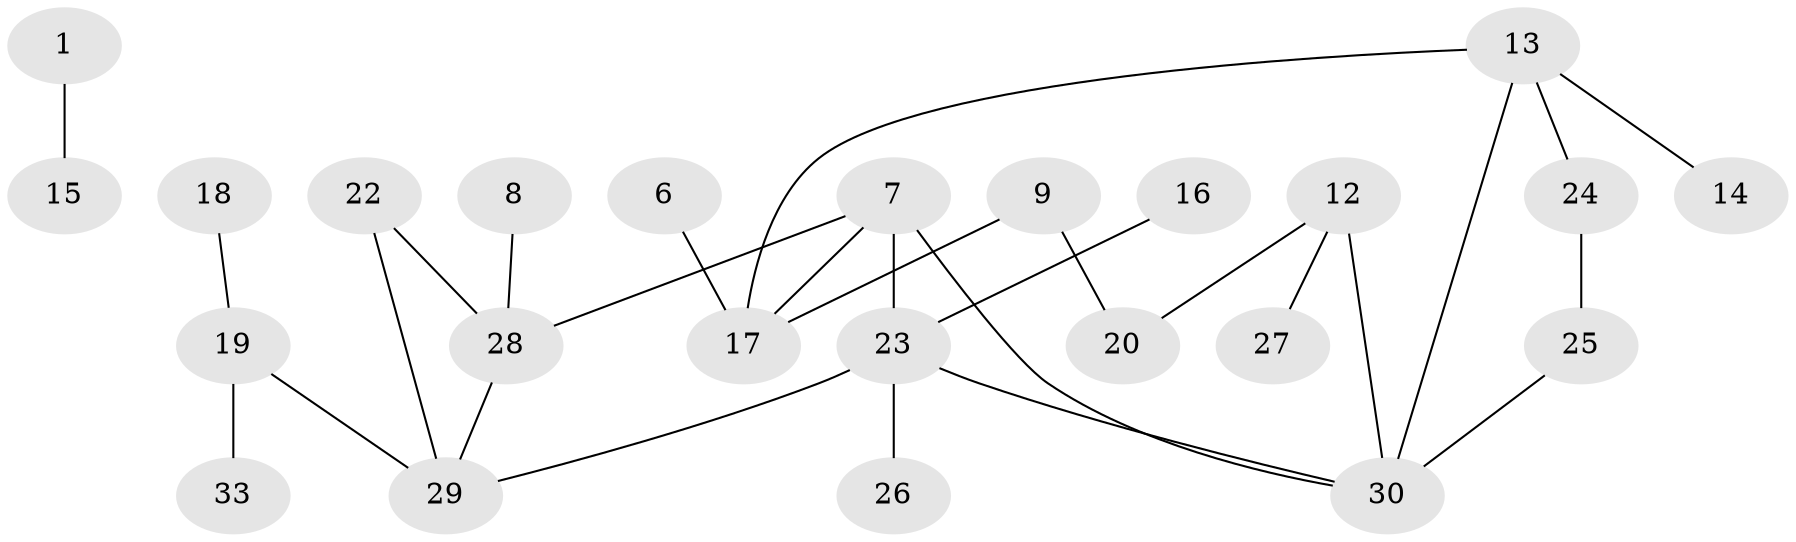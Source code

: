 // original degree distribution, {1: 0.3283582089552239, 2: 0.2835820895522388, 4: 0.05970149253731343, 5: 0.029850746268656716, 3: 0.1791044776119403, 0: 0.11940298507462686}
// Generated by graph-tools (version 1.1) at 2025/25/03/09/25 03:25:15]
// undirected, 24 vertices, 28 edges
graph export_dot {
graph [start="1"]
  node [color=gray90,style=filled];
  1;
  6;
  7;
  8;
  9;
  12;
  13;
  14;
  15;
  16;
  17;
  18;
  19;
  20;
  22;
  23;
  24;
  25;
  26;
  27;
  28;
  29;
  30;
  33;
  1 -- 15 [weight=1.0];
  6 -- 17 [weight=1.0];
  7 -- 17 [weight=1.0];
  7 -- 23 [weight=1.0];
  7 -- 28 [weight=1.0];
  7 -- 30 [weight=1.0];
  8 -- 28 [weight=1.0];
  9 -- 17 [weight=1.0];
  9 -- 20 [weight=1.0];
  12 -- 20 [weight=1.0];
  12 -- 27 [weight=1.0];
  12 -- 30 [weight=1.0];
  13 -- 14 [weight=1.0];
  13 -- 17 [weight=1.0];
  13 -- 24 [weight=1.0];
  13 -- 30 [weight=1.0];
  16 -- 23 [weight=1.0];
  18 -- 19 [weight=1.0];
  19 -- 29 [weight=1.0];
  19 -- 33 [weight=1.0];
  22 -- 28 [weight=1.0];
  22 -- 29 [weight=1.0];
  23 -- 26 [weight=1.0];
  23 -- 29 [weight=1.0];
  23 -- 30 [weight=1.0];
  24 -- 25 [weight=1.0];
  25 -- 30 [weight=1.0];
  28 -- 29 [weight=1.0];
}
